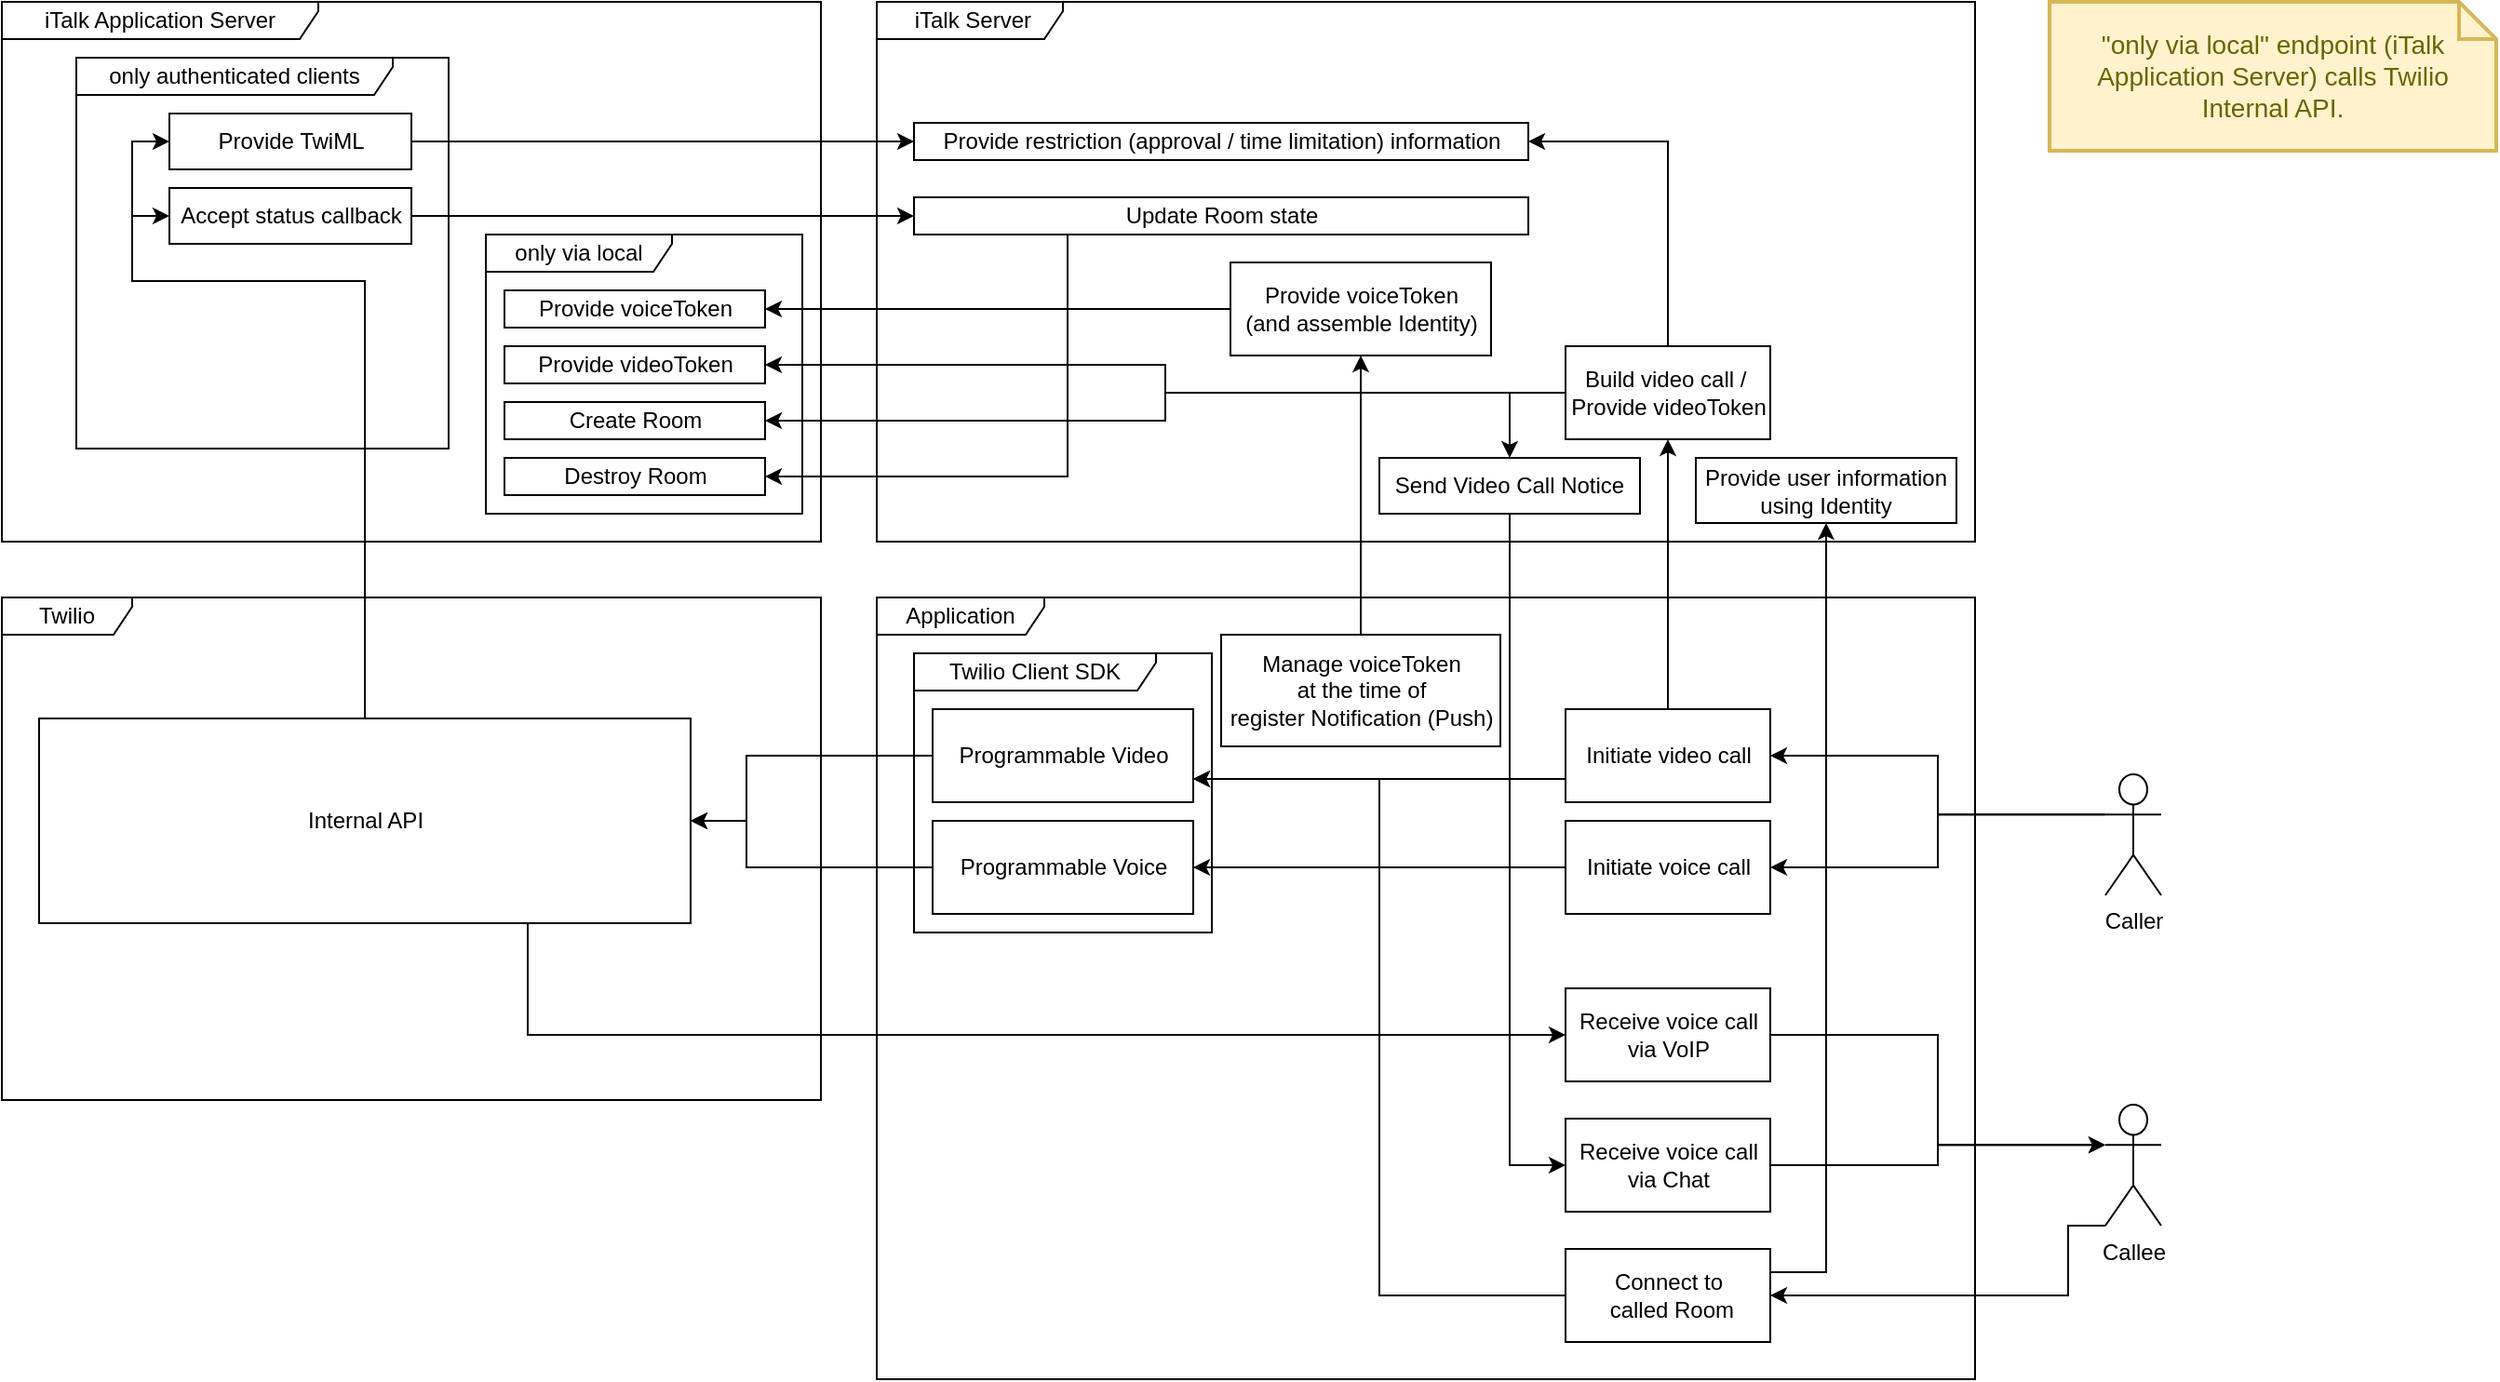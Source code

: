 <mxfile version="13.6.0" type="github"><diagram id="C5RBs43oDa-KdzZeNtuy" name="Page-1"><mxGraphModel dx="1392" dy="755" grid="1" gridSize="10" guides="1" tooltips="1" connect="1" arrows="1" fold="1" page="1" pageScale="1" pageWidth="827" pageHeight="1169" math="0" shadow="0"><root><mxCell id="0"/><mxCell id="1" parent="0"/><mxCell id="2" value="Twilio" style="shape=umlFrame;whiteSpace=wrap;html=1;width=70;height=20;" vertex="1" parent="1"><mxGeometry x="20" y="350" width="440" height="270" as="geometry"/></mxCell><mxCell id="3" value="&amp;nbsp;iTalk Server&lt;br&gt;" style="shape=umlFrame;whiteSpace=wrap;html=1;width=100;height=20;" vertex="1" parent="1"><mxGeometry x="490" y="30" width="590" height="290" as="geometry"/></mxCell><mxCell id="4" value="iTalk Application Server" style="shape=umlFrame;whiteSpace=wrap;html=1;width=170;height=20;" vertex="1" parent="1"><mxGeometry x="20" y="30" width="440" height="290" as="geometry"/></mxCell><mxCell id="5" value="Application" style="shape=umlFrame;whiteSpace=wrap;html=1;width=90;height=20;" vertex="1" parent="1"><mxGeometry x="490" y="350" width="590" height="420" as="geometry"/></mxCell><mxCell id="6" value="Twilio Client SDK" style="shape=umlFrame;whiteSpace=wrap;html=1;width=130;height=20;" vertex="1" parent="1"><mxGeometry x="510" y="380" width="160" height="150" as="geometry"/></mxCell><mxCell id="7" style="edgeStyle=orthogonalEdgeStyle;rounded=0;html=1;exitX=0;exitY=0.5;entryX=1;entryY=0.5;jettySize=auto;orthogonalLoop=1;" edge="1" parent="1" source="8" target="14"><mxGeometry relative="1" as="geometry"><Array as="points"><mxPoint x="420" y="435"/><mxPoint x="420" y="470"/></Array></mxGeometry></mxCell><mxCell id="8" value="Programmable Video" style="html=1;" vertex="1" parent="1"><mxGeometry x="520" y="410" width="140" height="50" as="geometry"/></mxCell><mxCell id="9" style="edgeStyle=orthogonalEdgeStyle;rounded=0;html=1;exitX=0;exitY=0.5;entryX=1;entryY=0.5;jettySize=auto;orthogonalLoop=1;" edge="1" parent="1" source="10" target="14"><mxGeometry relative="1" as="geometry"><Array as="points"><mxPoint x="420" y="495"/><mxPoint x="420" y="470"/></Array></mxGeometry></mxCell><mxCell id="10" value="Programmable Voice" style="html=1;" vertex="1" parent="1"><mxGeometry x="520" y="470" width="140" height="50" as="geometry"/></mxCell><mxCell id="11" style="edgeStyle=orthogonalEdgeStyle;rounded=0;html=1;exitX=0.75;exitY=1;entryX=0;entryY=0.5;jettySize=auto;orthogonalLoop=1;" edge="1" parent="1" source="14" target="44"><mxGeometry relative="1" as="geometry"/></mxCell><mxCell id="12" style="edgeStyle=orthogonalEdgeStyle;rounded=0;html=1;exitX=0.5;exitY=0;entryX=0;entryY=0.5;jettySize=auto;orthogonalLoop=1;" edge="1" parent="1" source="14" target="23"><mxGeometry relative="1" as="geometry"><Array as="points"><mxPoint x="215" y="180"/><mxPoint x="90" y="180"/><mxPoint x="90" y="105"/></Array></mxGeometry></mxCell><mxCell id="13" style="edgeStyle=orthogonalEdgeStyle;rounded=0;html=1;exitX=0.5;exitY=0;entryX=0;entryY=0.5;jettySize=auto;orthogonalLoop=1;" edge="1" parent="1" source="14" target="25"><mxGeometry relative="1" as="geometry"><Array as="points"><mxPoint x="215" y="180"/><mxPoint x="90" y="180"/><mxPoint x="90" y="145"/></Array></mxGeometry></mxCell><mxCell id="14" value="Internal API" style="html=1;" vertex="1" parent="1"><mxGeometry x="40" y="415" width="350" height="110" as="geometry"/></mxCell><mxCell id="15" value="only via local" style="shape=umlFrame;whiteSpace=wrap;html=1;width=100;height=20;" vertex="1" parent="1"><mxGeometry x="280" y="155" width="170" height="150" as="geometry"/></mxCell><mxCell id="16" value="only authenticated clients" style="shape=umlFrame;whiteSpace=wrap;html=1;width=170;height=20;" vertex="1" parent="1"><mxGeometry x="60" y="60" width="200" height="210" as="geometry"/></mxCell><mxCell id="17" value="Provide voiceToken" style="html=1;" vertex="1" parent="1"><mxGeometry x="290" y="185" width="140" height="20" as="geometry"/></mxCell><mxCell id="18" value="Provide videoToken" style="html=1;" vertex="1" parent="1"><mxGeometry x="290" y="215" width="140" height="20" as="geometry"/></mxCell><mxCell id="19" value="Create Room" style="html=1;" vertex="1" parent="1"><mxGeometry x="290" y="245" width="140" height="20" as="geometry"/></mxCell><mxCell id="20" value="Destroy Room" style="html=1;" vertex="1" parent="1"><mxGeometry x="290" y="275" width="140" height="20" as="geometry"/></mxCell><mxCell id="21" value="Provide restriction (approval / time limitation) information" style="html=1;gradientColor=#ffffff;" vertex="1" parent="1"><mxGeometry x="510" y="95" width="330" height="20" as="geometry"/></mxCell><mxCell id="22" style="edgeStyle=orthogonalEdgeStyle;rounded=0;html=1;exitX=1;exitY=0.5;entryX=0;entryY=0.5;jettySize=auto;orthogonalLoop=1;" edge="1" parent="1" source="23" target="21"><mxGeometry relative="1" as="geometry"/></mxCell><mxCell id="23" value="Provide TwiML" style="html=1;" vertex="1" parent="1"><mxGeometry x="110" y="90" width="130" height="30" as="geometry"/></mxCell><mxCell id="24" style="edgeStyle=orthogonalEdgeStyle;rounded=0;html=1;exitX=1;exitY=0.5;entryX=0;entryY=0.5;jettySize=auto;orthogonalLoop=1;" edge="1" parent="1" source="25" target="53"><mxGeometry relative="1" as="geometry"/></mxCell><mxCell id="25" value="Accept status callback" style="html=1;" vertex="1" parent="1"><mxGeometry x="110" y="130" width="130" height="30" as="geometry"/></mxCell><mxCell id="26" style="edgeStyle=orthogonalEdgeStyle;rounded=0;html=1;exitX=0;exitY=0.333;exitPerimeter=0;entryX=1;entryY=0.5;jettySize=auto;orthogonalLoop=1;" edge="1" parent="1" source="28" target="31"><mxGeometry relative="1" as="geometry"/></mxCell><mxCell id="27" style="edgeStyle=orthogonalEdgeStyle;rounded=0;html=1;exitX=0;exitY=0.333;exitPerimeter=0;entryX=1;entryY=0.5;jettySize=auto;orthogonalLoop=1;" edge="1" parent="1" source="28" target="33"><mxGeometry relative="1" as="geometry"/></mxCell><mxCell id="28" value="Caller" style="shape=umlActor;verticalLabelPosition=bottom;labelBackgroundColor=#ffffff;verticalAlign=top;html=1;outlineConnect=0;" vertex="1" parent="1"><mxGeometry x="1150" y="445" width="30" height="65" as="geometry"/></mxCell><mxCell id="29" style="edgeStyle=orthogonalEdgeStyle;rounded=0;html=1;exitX=0.5;exitY=0;entryX=0.5;entryY=1;jettySize=auto;orthogonalLoop=1;" edge="1" parent="1" source="31" target="38"><mxGeometry relative="1" as="geometry"><mxPoint x="915" y="325" as="targetPoint"/></mxGeometry></mxCell><mxCell id="30" style="edgeStyle=orthogonalEdgeStyle;rounded=0;html=1;exitX=0;exitY=0.75;entryX=1;entryY=0.75;jettySize=auto;orthogonalLoop=1;" edge="1" parent="1" source="31" target="8"><mxGeometry relative="1" as="geometry"/></mxCell><mxCell id="31" value="Initiate video call" style="html=1;" vertex="1" parent="1"><mxGeometry x="860" y="410" width="110" height="50" as="geometry"/></mxCell><mxCell id="32" style="edgeStyle=orthogonalEdgeStyle;rounded=0;html=1;exitX=0;exitY=0.5;entryX=1;entryY=0.5;jettySize=auto;orthogonalLoop=1;" edge="1" parent="1" source="33" target="10"><mxGeometry relative="1" as="geometry"/></mxCell><mxCell id="33" value="Initiate voice call" style="html=1;" vertex="1" parent="1"><mxGeometry x="860" y="470" width="110" height="50" as="geometry"/></mxCell><mxCell id="34" style="edgeStyle=orthogonalEdgeStyle;rounded=0;html=1;exitX=0.5;exitY=0;entryX=1;entryY=0.5;jettySize=auto;orthogonalLoop=1;" edge="1" parent="1" source="38" target="21"><mxGeometry relative="1" as="geometry"><mxPoint x="870.143" y="90.286" as="targetPoint"/></mxGeometry></mxCell><mxCell id="35" style="edgeStyle=orthogonalEdgeStyle;rounded=0;html=1;exitX=0;exitY=0.5;entryX=1;entryY=0.5;jettySize=auto;orthogonalLoop=1;" edge="1" parent="1" source="38" target="18"><mxGeometry relative="1" as="geometry"/></mxCell><mxCell id="36" style="edgeStyle=orthogonalEdgeStyle;rounded=0;html=1;exitX=0;exitY=0.5;entryX=1;entryY=0.5;jettySize=auto;orthogonalLoop=1;" edge="1" parent="1" source="38" target="19"><mxGeometry relative="1" as="geometry"/></mxCell><mxCell id="37" style="edgeStyle=orthogonalEdgeStyle;rounded=0;html=1;exitX=0;exitY=0.5;entryX=0.5;entryY=0;jettySize=auto;orthogonalLoop=1;" edge="1" parent="1" source="38" target="55"><mxGeometry relative="1" as="geometry"/></mxCell><mxCell id="38" value="Build video call /&amp;nbsp;&lt;br&gt;Provide videoToken&lt;br&gt;" style="html=1;" vertex="1" parent="1"><mxGeometry x="860" y="215" width="110" height="50" as="geometry"/></mxCell><mxCell id="39" style="edgeStyle=orthogonalEdgeStyle;rounded=0;html=1;exitX=0.5;exitY=0;entryX=0.5;entryY=1;jettySize=auto;orthogonalLoop=1;" edge="1" parent="1" source="40" target="42"><mxGeometry relative="1" as="geometry"/></mxCell><mxCell id="40" value="Manage voiceToken&lt;br&gt;&amp;nbsp;at the time of&amp;nbsp;&lt;br&gt;register Notification (Push)&lt;br&gt;" style="html=1;" vertex="1" parent="1"><mxGeometry x="675" y="370" width="150" height="60" as="geometry"/></mxCell><mxCell id="41" style="edgeStyle=orthogonalEdgeStyle;rounded=0;html=1;exitX=0;exitY=0.5;entryX=1;entryY=0.5;jettySize=auto;orthogonalLoop=1;" edge="1" parent="1" source="42" target="17"><mxGeometry relative="1" as="geometry"/></mxCell><mxCell id="42" value="Provide voiceToken&lt;br&gt;(and assemble Identity)&lt;br&gt;" style="html=1;" vertex="1" parent="1"><mxGeometry x="680" y="170" width="140" height="50" as="geometry"/></mxCell><mxCell id="43" style="edgeStyle=orthogonalEdgeStyle;rounded=0;html=1;exitX=1;exitY=0.5;entryX=0;entryY=0.333;entryPerimeter=0;jettySize=auto;orthogonalLoop=1;" edge="1" parent="1" source="44" target="46"><mxGeometry relative="1" as="geometry"/></mxCell><mxCell id="44" value="Receive voice call&lt;br&gt;via VoIP&lt;br&gt;" style="html=1;" vertex="1" parent="1"><mxGeometry x="860" y="560" width="110" height="50" as="geometry"/></mxCell><mxCell id="45" style="edgeStyle=orthogonalEdgeStyle;rounded=0;html=1;exitX=0;exitY=1;exitPerimeter=0;entryX=1;entryY=0.5;jettySize=auto;orthogonalLoop=1;" edge="1" parent="1" source="46" target="51"><mxGeometry relative="1" as="geometry"><Array as="points"><mxPoint x="1130" y="688"/><mxPoint x="1130" y="725"/></Array></mxGeometry></mxCell><mxCell id="46" value="Callee&lt;br&gt;&lt;br&gt;" style="shape=umlActor;verticalLabelPosition=bottom;labelBackgroundColor=#ffffff;verticalAlign=top;html=1;outlineConnect=0;" vertex="1" parent="1"><mxGeometry x="1150" y="622.5" width="30" height="65" as="geometry"/></mxCell><mxCell id="47" style="edgeStyle=orthogonalEdgeStyle;rounded=0;html=1;exitX=1;exitY=0.5;entryX=0;entryY=0.333;entryPerimeter=0;jettySize=auto;orthogonalLoop=1;" edge="1" parent="1" source="48" target="46"><mxGeometry relative="1" as="geometry"/></mxCell><mxCell id="48" value="Receive voice call&lt;br&gt;via Chat" style="html=1;" vertex="1" parent="1"><mxGeometry x="860" y="630" width="110" height="50" as="geometry"/></mxCell><mxCell id="49" style="edgeStyle=orthogonalEdgeStyle;rounded=0;html=1;exitX=0;exitY=0.5;entryX=1;entryY=0.75;jettySize=auto;orthogonalLoop=1;" edge="1" parent="1" source="51" target="8"><mxGeometry relative="1" as="geometry"/></mxCell><mxCell id="50" style="edgeStyle=orthogonalEdgeStyle;rounded=0;html=1;exitX=1;exitY=0.25;entryX=0.5;entryY=1;jettySize=auto;orthogonalLoop=1;" edge="1" parent="1" source="51" target="56"><mxGeometry relative="1" as="geometry"/></mxCell><mxCell id="51" value="Connect to&lt;br&gt;&amp;nbsp;called Room" style="html=1;" vertex="1" parent="1"><mxGeometry x="860" y="700" width="110" height="50" as="geometry"/></mxCell><mxCell id="52" style="edgeStyle=orthogonalEdgeStyle;rounded=0;html=1;exitX=0.25;exitY=1;entryX=1;entryY=0.5;jettySize=auto;orthogonalLoop=1;" edge="1" parent="1" source="53" target="20"><mxGeometry relative="1" as="geometry"/></mxCell><mxCell id="53" value="Update Room state" style="html=1;gradientColor=#ffffff;" vertex="1" parent="1"><mxGeometry x="510" y="135" width="330" height="20" as="geometry"/></mxCell><mxCell id="54" style="edgeStyle=orthogonalEdgeStyle;rounded=0;html=1;exitX=0.5;exitY=1;entryX=0;entryY=0.5;jettySize=auto;orthogonalLoop=1;" edge="1" parent="1" source="55" target="48"><mxGeometry relative="1" as="geometry"/></mxCell><mxCell id="55" value="Send Video Call Notice" style="rounded=0;whiteSpace=wrap;html=1;" vertex="1" parent="1"><mxGeometry x="760" y="275" width="140" height="30" as="geometry"/></mxCell><mxCell id="56" value="Provide user information using Identity" style="rounded=0;whiteSpace=wrap;html=1;" vertex="1" parent="1"><mxGeometry x="930" y="275" width="140" height="35" as="geometry"/></mxCell><mxCell id="57" value="&quot;only via local&quot; endpoint (iTalk Application Server) calls Twilio Internal API." style="shape=note;strokeWidth=2;fontSize=14;size=20;whiteSpace=wrap;html=1;fillColor=#fff2cc;strokeColor=#d6b656;fontColor=#666600;" vertex="1" parent="1"><mxGeometry x="1120" y="30" width="240" height="80" as="geometry"/></mxCell></root></mxGraphModel></diagram></mxfile>
